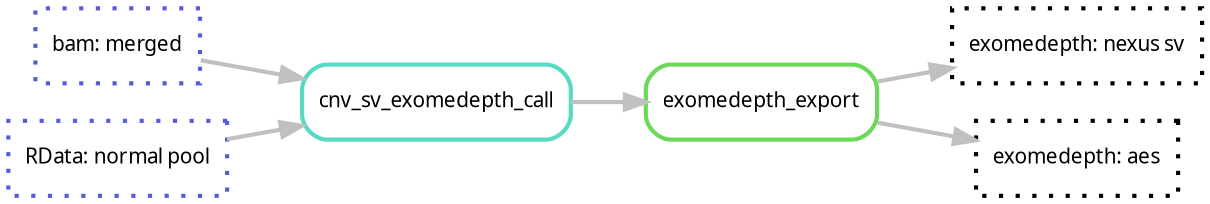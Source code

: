 digraph snakemake_dag {
	rankdir=LR;
    graph[bgcolor=white, margin=0];
    node[shape=box, style=rounded, fontname=sans,                 fontsize=10, penwidth=2];
    edge[penwidth=2, color=grey];
	0[label = "bam: merged", color = "0.66 0.6 0.85", style="dotted"];
	1[label = "RData: normal pool", color = "0.66 0.6 0.85", style="dotted"];
	2[label = "exomedepth: nexus sv", color = "0.0 0.0 0.0", style="dotted"];
	3[label = "exomedepth: aes", color = "0.0 0.0 0.0", style="dotted"];
	4[label = "exomedepth_export", color = "0.31 0.6 0.85", style="rounded"];
	5[label = "cnv_sv_exomedepth_call", color = "0.47 0.6 0.85", style="rounded"];

	0 -> 5
	1 -> 5
	5 -> 4
	4 -> 3
	4 -> 2
}            
